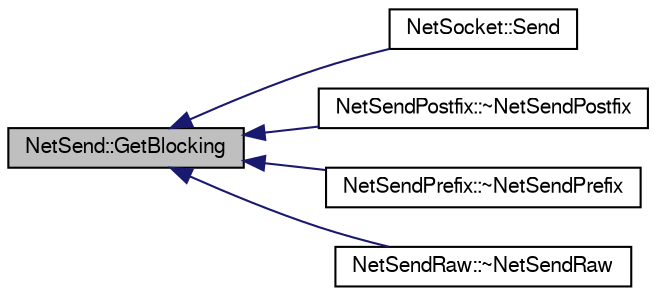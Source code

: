 digraph G
{
  edge [fontname="FreeSans",fontsize="10",labelfontname="FreeSans",labelfontsize="10"];
  node [fontname="FreeSans",fontsize="10",shape=record];
  rankdir=LR;
  Node1 [label="NetSend::GetBlocking",height=0.2,width=0.4,color="black", fillcolor="grey75", style="filled" fontcolor="black"];
  Node1 -> Node2 [dir=back,color="midnightblue",fontsize="10",style="solid",fontname="FreeSans"];
  Node2 [label="NetSocket::Send",height=0.2,width=0.4,color="black", fillcolor="white", style="filled",URL="$class_net_socket.html#a35080a7efc36c4a4444dcf8a35213ccd"];
  Node1 -> Node3 [dir=back,color="midnightblue",fontsize="10",style="solid",fontname="FreeSans"];
  Node3 [label="NetSendPostfix::~NetSendPostfix",height=0.2,width=0.4,color="black", fillcolor="white", style="filled",URL="$class_net_send_postfix.html#a2e017bccfd025ebd9f3972994d0306fb"];
  Node1 -> Node4 [dir=back,color="midnightblue",fontsize="10",style="solid",fontname="FreeSans"];
  Node4 [label="NetSendPrefix::~NetSendPrefix",height=0.2,width=0.4,color="black", fillcolor="white", style="filled",URL="$class_net_send_prefix.html#ad4c8d156cd9eea6897d09bdfbdda3e0c"];
  Node1 -> Node5 [dir=back,color="midnightblue",fontsize="10",style="solid",fontname="FreeSans"];
  Node5 [label="NetSendRaw::~NetSendRaw",height=0.2,width=0.4,color="black", fillcolor="white", style="filled",URL="$class_net_send_raw.html#aca72d7d230af4915a5b6f4ad2ffcafdd"];
}
